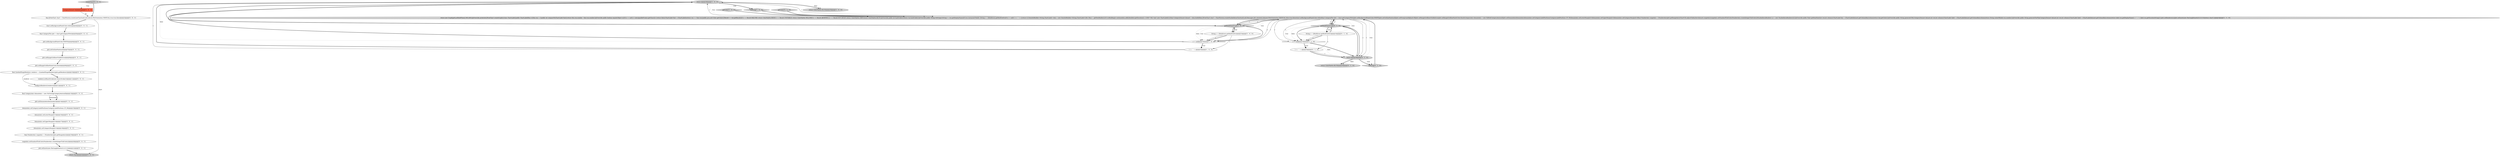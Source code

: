 digraph {
38 [style = filled, label = "configureRenderer(renderer)@@@12@@@['0', '0', '1']", fillcolor = white, shape = ellipse image = "AAA0AAABBB3BBB"];
33 [style = filled, label = "domainAxis.setCategoryLabelPositions(CategoryLabelPositions.UP_90)@@@15@@@['0', '0', '1']", fillcolor = white, shape = ellipse image = "AAA0AAABBB3BBB"];
5 [style = filled, label = "return l@@@36@@@['1', '0', '0']", fillcolor = lightgray, shape = ellipse image = "AAA0AAABBB1BBB"];
0 [style = filled, label = "String s = ((Build)run).getBuiltOnStr()@@@33@@@['1', '0', '0']", fillcolor = white, shape = ellipse image = "AAA0AAABBB1BBB"];
26 [style = filled, label = "domainAxis.setUpperMargin(0.0)@@@17@@@['0', '0', '1']", fillcolor = white, shape = ellipse image = "AAA0AAABBB3BBB"];
14 [style = filled, label = "return ColorPalette.BLUE@@@25@@@['0', '1', '0']", fillcolor = lightgray, shape = ellipse image = "AAA0AAABBB2BBB"];
4 [style = filled, label = "l += ' ' + s@@@34@@@['1', '0', '0']", fillcolor = white, shape = ellipse image = "AAA0AAABBB1BBB"];
19 [style = filled, label = "chart.setBackgroundPaint(Color.white)@@@4@@@['0', '0', '1']", fillcolor = white, shape = ellipse image = "AAA0AAABBB3BBB"];
3 [style = filled, label = "s != null@@@34@@@['1', '0', '0']", fillcolor = white, shape = diamond image = "AAA0AAABBB1BBB"];
18 [style = filled, label = "renderer.setBaseStroke(new BasicStroke(3))@@@11@@@['0', '0', '1']", fillcolor = white, shape = ellipse image = "AAA0AAABBB3BBB"];
20 [style = filled, label = "final NumberAxis rangeAxis = (NumberAxis)plot.getRangeAxis()@@@19@@@['0', '0', '1']", fillcolor = white, shape = ellipse image = "AAA0AAABBB3BBB"];
25 [style = filled, label = "CategoryDataset ds@@@2@@@['0', '0', '1']", fillcolor = tomato, shape = box image = "AAA0AAABBB3BBB"];
35 [style = filled, label = "plot.setRangeGridlinePaint(Color.black)@@@9@@@['0', '0', '1']", fillcolor = white, shape = ellipse image = "AAA0AAABBB3BBB"];
34 [style = filled, label = "domainAxis.setCategoryMargin(0.0)@@@18@@@['0', '0', '1']", fillcolor = white, shape = ellipse image = "AAA0AAABBB3BBB"];
37 [style = filled, label = "plot.setInsets(new RectangleInsets(0,0,0,5.0))@@@21@@@['0', '0', '1']", fillcolor = white, shape = ellipse image = "AAA0AAABBB3BBB"];
30 [style = filled, label = "final JFreeChart chart = ChartFactory.createLineChart(null,null,null,ds,PlotOrientation.VERTICAL,true,true,false)@@@3@@@['0', '0', '1']", fillcolor = white, shape = ellipse image = "AAA0AAABBB3BBB"];
36 [style = filled, label = "plot.setDomainAxis(domainAxis)@@@14@@@['0', '0', '1']", fillcolor = white, shape = ellipse image = "AAA0AAABBB3BBB"];
12 [style = filled, label = "s != null@@@34@@@['0', '1', '0']", fillcolor = white, shape = diamond image = "AAA0AAABBB2BBB"];
7 [style = filled, label = "getColor['1', '0', '0']", fillcolor = lightgray, shape = diamond image = "AAA0AAABBB1BBB"];
28 [style = filled, label = "return chart@@@22@@@['0', '0', '1']", fillcolor = lightgray, shape = ellipse image = "AAA0AAABBB3BBB"];
32 [style = filled, label = "plot.setOutlinePaint(null)@@@7@@@['0', '0', '1']", fillcolor = white, shape = ellipse image = "AAA0AAABBB3BBB"];
8 [style = filled, label = "toString['1', '0', '0']", fillcolor = lightgray, shape = diamond image = "AAA0AAABBB1BBB"];
15 [style = filled, label = "getColor['0', '1', '0']", fillcolor = lightgray, shape = diamond image = "AAA0AAABBB2BBB"];
21 [style = filled, label = "final LineAndShapeRenderer renderer = (LineAndShapeRenderer)plot.getRenderer()@@@10@@@['0', '0', '1']", fillcolor = white, shape = ellipse image = "AAA0AAABBB3BBB"];
24 [style = filled, label = "final CategoryAxis domainAxis = new NoOverlapCategoryAxis(null)@@@13@@@['0', '0', '1']", fillcolor = white, shape = ellipse image = "AAA0AAABBB3BBB"];
13 [style = filled, label = "l += ' ' + s@@@34@@@['0', '1', '0']", fillcolor = white, shape = ellipse image = "AAA0AAABBB2BBB"];
31 [style = filled, label = "plot.setBackgroundPaint(Color.WHITE)@@@6@@@['0', '0', '1']", fillcolor = white, shape = ellipse image = "AAA0AAABBB3BBB"];
1 [style = filled, label = "getBuildTimeGraph['1', '0', '0']", fillcolor = lightgray, shape = diamond image = "AAA0AAABBB1BBB"];
22 [style = filled, label = "domainAxis.setLowerMargin(0.0)@@@16@@@['0', '0', '1']", fillcolor = white, shape = ellipse image = "AAA0AAABBB3BBB"];
2 [style = filled, label = "return new Graph(getLastBuildTime(),500,400){@Override protected JFreeChart createGraph(){class ChartLabel{public ChartLabel(Run r){this.run = r}public int compareTo(ChartLabel that){return this.run.number - that.run.number}@Override public boolean equals(Object o){if (o == null || !.isAssignableFrom(o.getClass())) {return false}ChartLabel that = (ChartLabel)oreturn run == that.run}public java.awt.Color getColor(){Result r = run.getResult()if (r == Result.FAILURE) return ColorPalette.REDif (r == Result.UNSTABLE) return ColorPalette.YELLOWif (r == Result.ABORTED || r == Result.NOT_BUILT) return ColorPalette.GREYreturn ColorPalette.BLUE}@Override public int hashCode(){return run.hashCode()}@Override public String toString(){String l = run.getDisplayName()if (run instanceof Build) {String s = ((Build)run).getBuiltOnStr()if (s != null) l += ' ' + s}return l}}DataSetBuilder<String,ChartLabel> data = new DataSetBuilder<String,ChartLabel>()for (Run r : getNewBuilds()){if (r.isBuilding()) continuedata.add(((double)r.getDuration()) / (1000 * 60),\"min\",new ChartLabel(r))}final CategoryDataset dataset = data.build()final JFreeChart chart = ChartFactory.createStackedAreaChart(null,null,Messages.Job_minutes(),dataset,PlotOrientation.VERTICAL,false,true,false)chart.setBackgroundPaint(Color.white)final CategoryPlot plot = chart.getCategoryPlot()plot.setBackgroundPaint(Color.WHITE)plot.setOutlinePaint(null)plot.setForegroundAlpha(0.8f)plot.setRangeGridlinesVisible(true)plot.setRangeGridlinePaint(Color.black)CategoryAxis domainAxis = new ShiftedCategoryAxis(null)plot.setDomainAxis(domainAxis)domainAxis.setCategoryLabelPositions(CategoryLabelPositions.UP_90)domainAxis.setLowerMargin(0.0)domainAxis.setUpperMargin(0.0)domainAxis.setCategoryMargin(0.0)final NumberAxis rangeAxis = (NumberAxis)plot.getRangeAxis()ChartUtil.adjustChebyshev(dataset,rangeAxis)rangeAxis.setStandardTickUnits(NumberAxis.createIntegerTickUnits())StackedAreaRenderer ar = new StackedAreaRenderer2(){@Override public Paint getItemPaint(int row,int column){ChartLabel key = (ChartLabel)dataset.getColumnKey(column)return key.getColor()}@Override public String generateURL(CategoryDataset dataset,int row,int column){ChartLabel label = (ChartLabel)dataset.getColumnKey(column)return String.valueOf(label.run.number)}@Override public String generateToolTip(CategoryDataset dataset,int row,int column){ChartLabel label = (ChartLabel)dataset.getColumnKey(column)return label.run.getDisplayName() + \" : \" + label.run.getDurationString()}}plot.setRenderer(ar)plot.setInsets(new RectangleInsets(0,0,0,5.0))return chart}}@@@3@@@['1', '1', '0']", fillcolor = lightgray, shape = ellipse image = "AAA0AAABBB1BBB"];
11 [style = filled, label = "return l@@@36@@@['0', '1', '0']", fillcolor = lightgray, shape = ellipse image = "AAA0AAABBB2BBB"];
23 [style = filled, label = "plot.setRangeGridlinesVisible(true)@@@8@@@['0', '0', '1']", fillcolor = white, shape = ellipse image = "AAA0AAABBB3BBB"];
9 [style = filled, label = "String s = ((Build)run).getBuiltOnStr()@@@33@@@['0', '1', '0']", fillcolor = white, shape = ellipse image = "AAA0AAABBB2BBB"];
10 [style = filled, label = "getBuildTimeGraph['0', '1', '0']", fillcolor = lightgray, shape = diamond image = "AAA0AAABBB2BBB"];
16 [style = filled, label = "toString['0', '1', '0']", fillcolor = lightgray, shape = diamond image = "AAA0AAABBB2BBB"];
29 [style = filled, label = "rangeAxis.setStandardTickUnits(NumberAxis.createIntegerTickUnits())@@@20@@@['0', '0', '1']", fillcolor = white, shape = ellipse image = "AAA0AAABBB3BBB"];
6 [style = filled, label = "return ColorPalette.BLUE@@@25@@@['1', '0', '0']", fillcolor = lightgray, shape = ellipse image = "AAA0AAABBB1BBB"];
27 [style = filled, label = "final CategoryPlot plot = chart.getCategoryPlot()@@@5@@@['0', '0', '1']", fillcolor = white, shape = ellipse image = "AAA0AAABBB3BBB"];
17 [style = filled, label = "createChart['0', '0', '1']", fillcolor = lightgray, shape = diamond image = "AAA0AAABBB3BBB"];
0->4 [style = solid, label="s"];
5->8 [style = dotted, label="true"];
32->23 [style = bold, label=""];
10->12 [style = dotted, label="true"];
1->0 [style = dotted, label="true"];
10->12 [style = dotted, label="false"];
5->1 [style = bold, label=""];
2->10 [style = bold, label=""];
11->16 [style = bold, label=""];
10->11 [style = bold, label=""];
9->13 [style = solid, label="s"];
34->20 [style = bold, label=""];
31->32 [style = bold, label=""];
2->1 [style = solid, label="o"];
19->27 [style = bold, label=""];
13->11 [style = bold, label=""];
21->18 [style = bold, label=""];
18->38 [style = bold, label=""];
2->1 [style = bold, label=""];
2->5 [style = solid, label="l"];
37->28 [style = bold, label=""];
35->21 [style = bold, label=""];
2->12 [style = solid, label="r"];
1->2 [style = bold, label=""];
5->6 [style = bold, label=""];
9->12 [style = bold, label=""];
1->5 [style = bold, label=""];
30->28 [style = solid, label="chart"];
4->5 [style = solid, label="l"];
25->30 [style = solid, label="ds"];
38->24 [style = bold, label=""];
15->2 [style = bold, label=""];
24->36 [style = solid, label="domainAxis"];
12->13 [style = bold, label=""];
2->1 [style = solid, label="r"];
11->16 [style = dotted, label="true"];
16->2 [style = bold, label=""];
2->10 [style = solid, label="r"];
8->2 [style = bold, label=""];
2->12 [style = solid, label="o"];
20->29 [style = bold, label=""];
2->3 [style = solid, label="o"];
9->10 [style = bold, label=""];
1->0 [style = bold, label=""];
7->2 [style = bold, label=""];
0->2 [style = dotted, label="true"];
11->2 [style = dotted, label="true"];
2->11 [style = solid, label="r"];
5->8 [style = bold, label=""];
12->11 [style = dotted, label="false"];
0->3 [style = bold, label=""];
11->14 [style = bold, label=""];
23->35 [style = bold, label=""];
1->3 [style = dotted, label="true"];
11->10 [style = bold, label=""];
3->4 [style = dotted, label="true"];
26->34 [style = bold, label=""];
36->33 [style = bold, label=""];
17->30 [style = bold, label=""];
10->9 [style = dotted, label="true"];
27->31 [style = bold, label=""];
5->2 [style = dotted, label="true"];
11->14 [style = dotted, label="false"];
3->4 [style = bold, label=""];
9->12 [style = solid, label="s"];
10->2 [style = bold, label=""];
24->36 [style = bold, label=""];
10->9 [style = bold, label=""];
29->37 [style = bold, label=""];
4->5 [style = bold, label=""];
12->13 [style = dotted, label="true"];
21->38 [style = solid, label="renderer"];
9->2 [style = dotted, label="true"];
3->5 [style = dotted, label="false"];
0->1 [style = bold, label=""];
3->5 [style = bold, label=""];
10->12 [style = bold, label=""];
33->22 [style = bold, label=""];
1->3 [style = bold, label=""];
2->10 [style = solid, label="o"];
22->26 [style = bold, label=""];
2->3 [style = solid, label="r"];
2->5 [style = solid, label="r"];
2->11 [style = solid, label="l"];
5->6 [style = dotted, label="false"];
12->11 [style = bold, label=""];
0->3 [style = solid, label="s"];
1->3 [style = dotted, label="false"];
30->19 [style = bold, label=""];
17->25 [style = dotted, label="true"];
13->11 [style = solid, label="l"];
}
